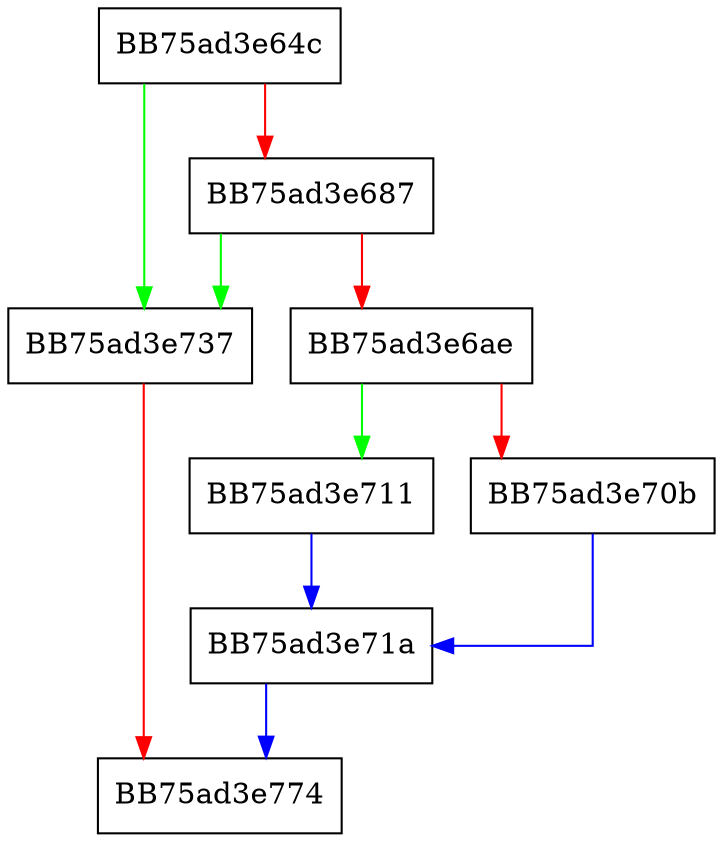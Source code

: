 digraph MemMove {
  node [shape="box"];
  graph [splines=ortho];
  BB75ad3e64c -> BB75ad3e737 [color="green"];
  BB75ad3e64c -> BB75ad3e687 [color="red"];
  BB75ad3e687 -> BB75ad3e737 [color="green"];
  BB75ad3e687 -> BB75ad3e6ae [color="red"];
  BB75ad3e6ae -> BB75ad3e711 [color="green"];
  BB75ad3e6ae -> BB75ad3e70b [color="red"];
  BB75ad3e70b -> BB75ad3e71a [color="blue"];
  BB75ad3e711 -> BB75ad3e71a [color="blue"];
  BB75ad3e71a -> BB75ad3e774 [color="blue"];
  BB75ad3e737 -> BB75ad3e774 [color="red"];
}